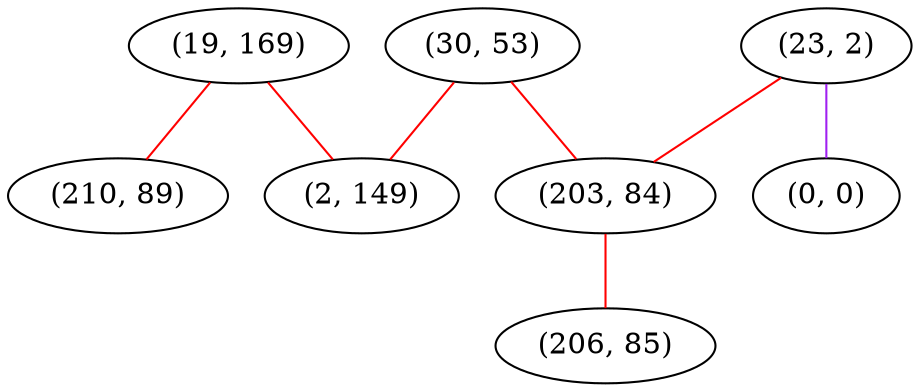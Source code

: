 graph "" {
"(19, 169)";
"(30, 53)";
"(210, 89)";
"(2, 149)";
"(23, 2)";
"(0, 0)";
"(203, 84)";
"(206, 85)";
"(19, 169)" -- "(2, 149)"  [color=red, key=0, weight=1];
"(19, 169)" -- "(210, 89)"  [color=red, key=0, weight=1];
"(30, 53)" -- "(2, 149)"  [color=red, key=0, weight=1];
"(30, 53)" -- "(203, 84)"  [color=red, key=0, weight=1];
"(23, 2)" -- "(0, 0)"  [color=purple, key=0, weight=4];
"(23, 2)" -- "(203, 84)"  [color=red, key=0, weight=1];
"(203, 84)" -- "(206, 85)"  [color=red, key=0, weight=1];
}
